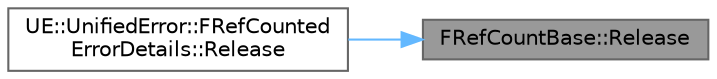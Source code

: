 digraph "FRefCountBase::Release"
{
 // INTERACTIVE_SVG=YES
 // LATEX_PDF_SIZE
  bgcolor="transparent";
  edge [fontname=Helvetica,fontsize=10,labelfontname=Helvetica,labelfontsize=10];
  node [fontname=Helvetica,fontsize=10,shape=box,height=0.2,width=0.4];
  rankdir="RL";
  Node1 [id="Node000001",label="FRefCountBase::Release",height=0.2,width=0.4,color="gray40", fillcolor="grey60", style="filled", fontcolor="black",tooltip=" "];
  Node1 -> Node2 [id="edge1_Node000001_Node000002",dir="back",color="steelblue1",style="solid",tooltip=" "];
  Node2 [id="Node000002",label="UE::UnifiedError::FRefCounted\lErrorDetails::Release",height=0.2,width=0.4,color="grey40", fillcolor="white", style="filled",URL="$dd/dc2/classUE_1_1UnifiedError_1_1FRefCountedErrorDetails.html#aed494f234e3a35d44598240f0e9383d5",tooltip=" "];
}
